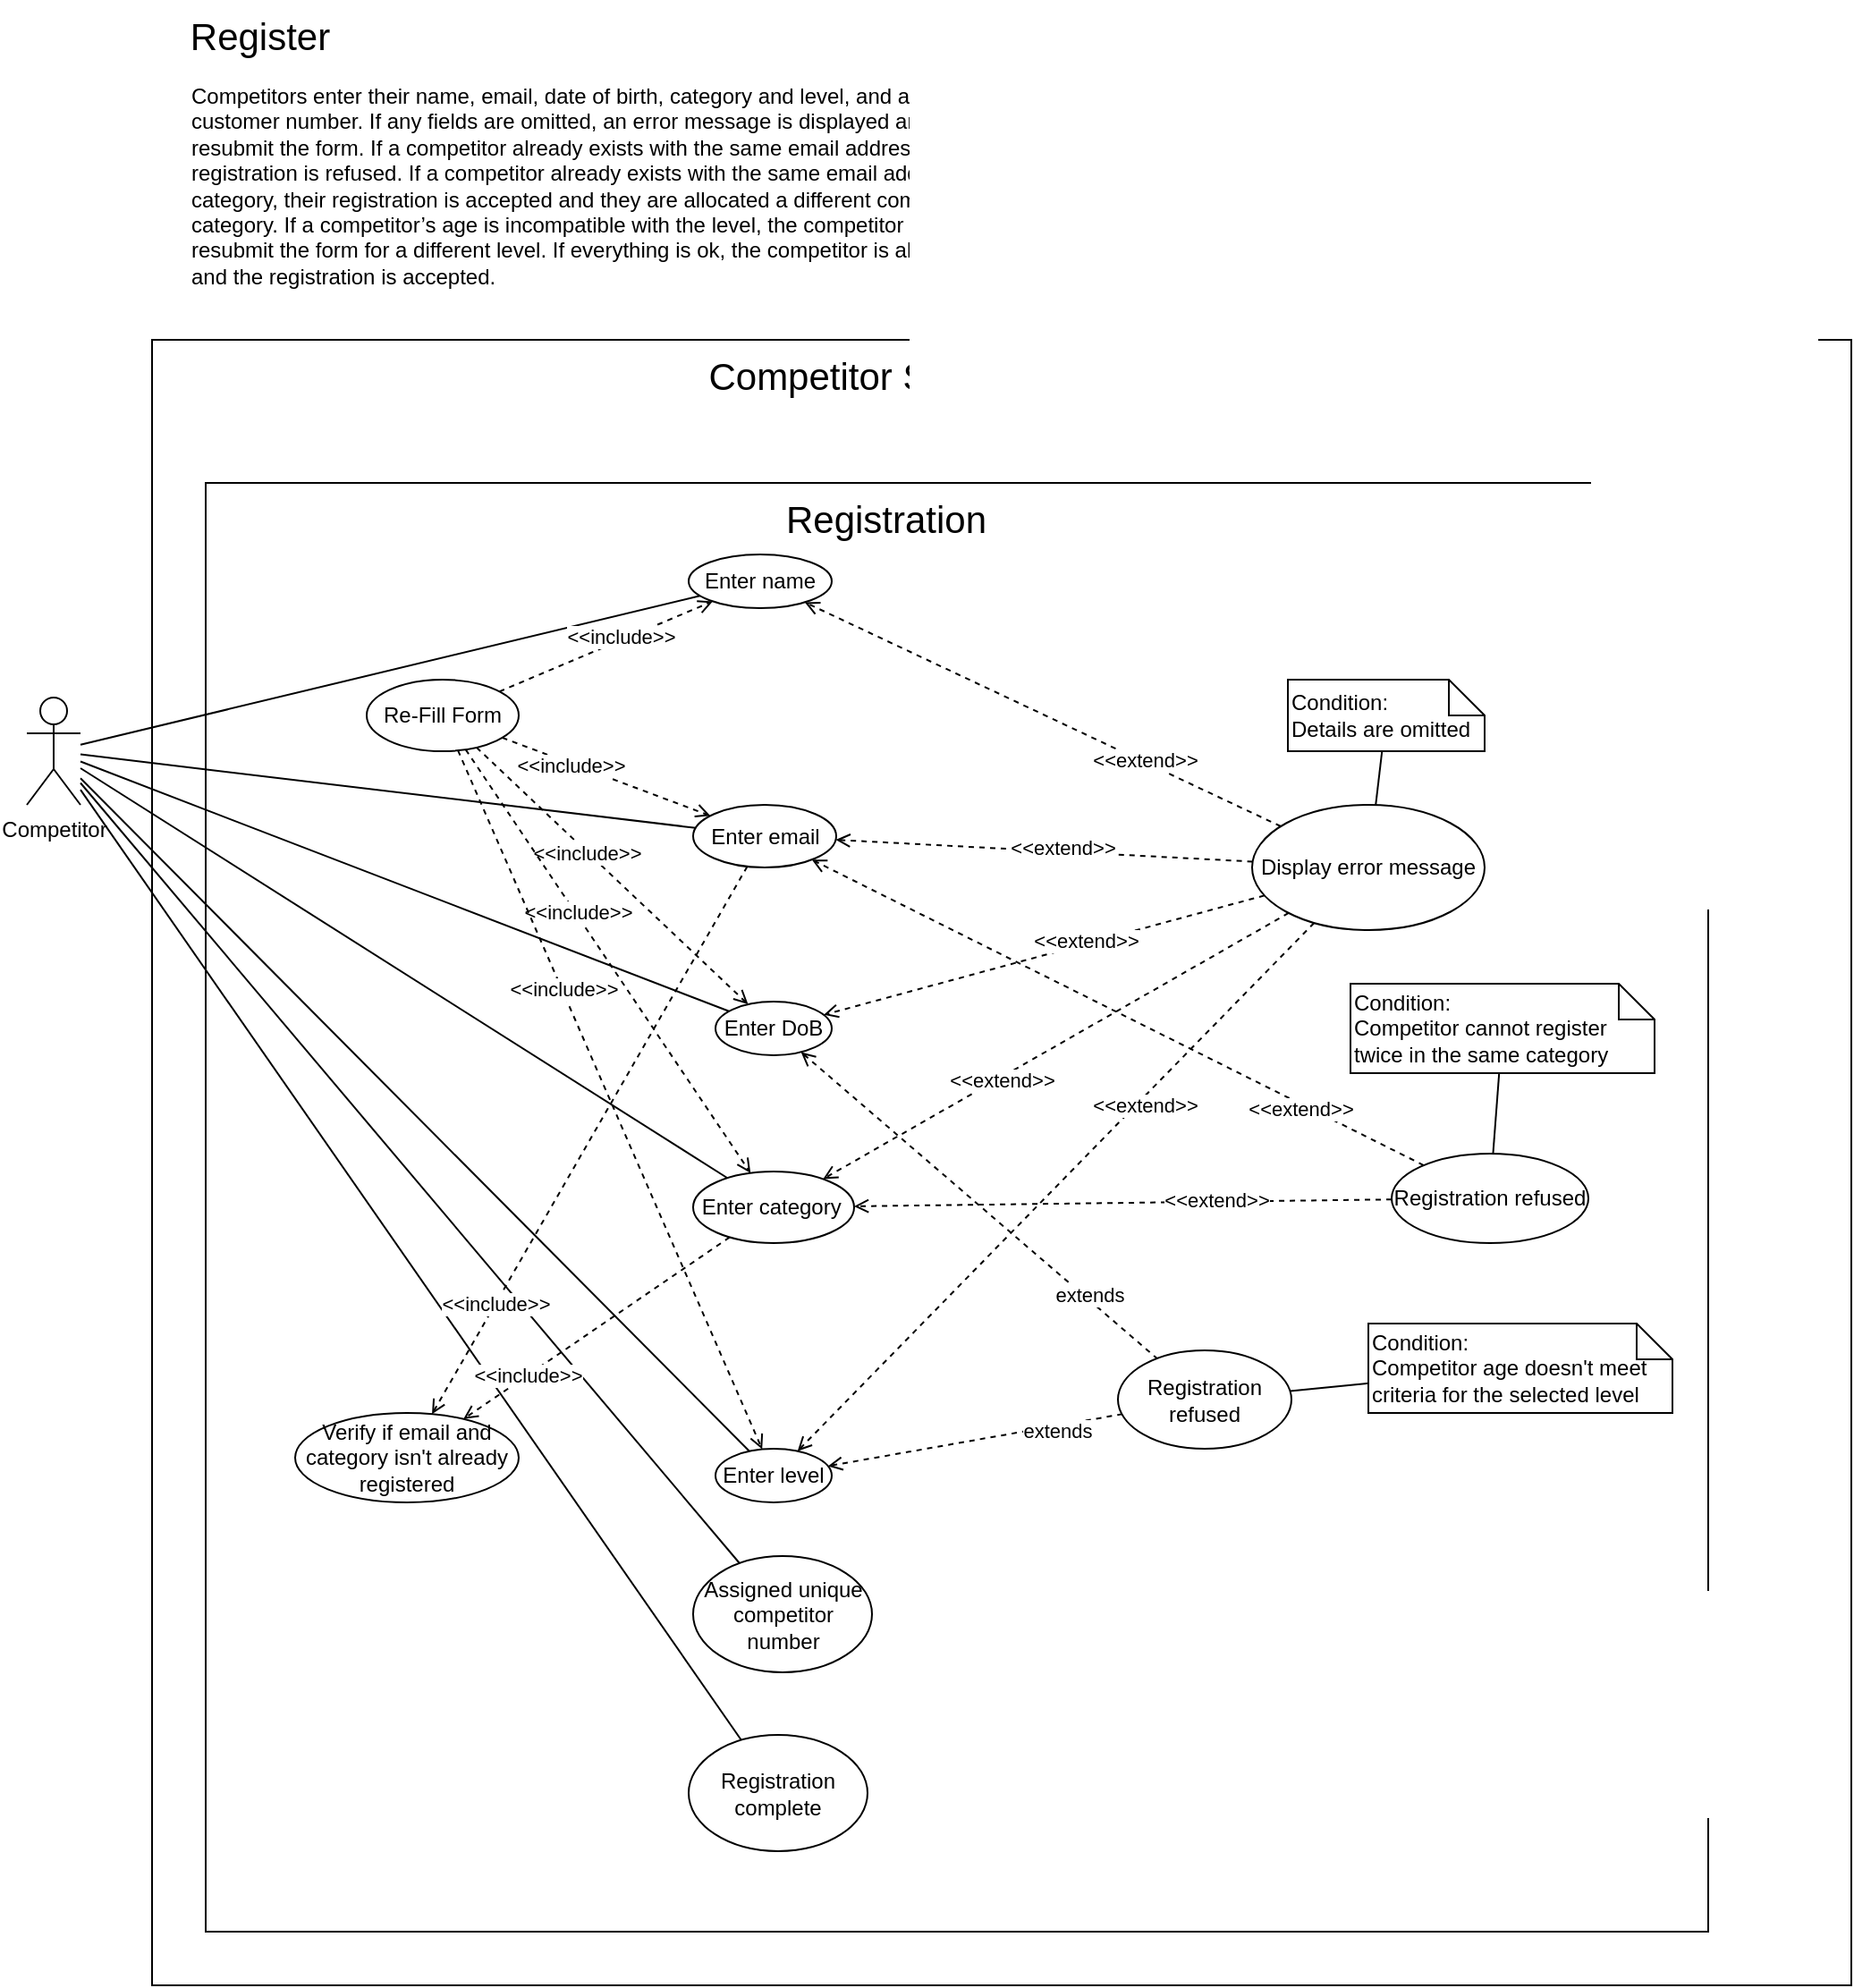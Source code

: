 <mxfile version="20.8.3" type="device" pages="3"><diagram id="Uf-zPR7zMlvl6-nTbNci" name="Page-1"><mxGraphModel dx="4097" dy="3289" grid="1" gridSize="10" guides="1" tooltips="1" connect="1" arrows="1" fold="1" page="1" pageScale="1" pageWidth="827" pageHeight="1169" math="0" shadow="0"><root><mxCell id="0"/><mxCell id="1" parent="0"/><mxCell id="W-rsKcLMhniB9W1H9F3j-99" value="" style="rounded=0;whiteSpace=wrap;html=1;fontSize=21;" vertex="1" parent="1"><mxGeometry x="180" y="30" width="950" height="920" as="geometry"/></mxCell><mxCell id="W-rsKcLMhniB9W1H9F3j-97" value="" style="rounded=0;whiteSpace=wrap;html=1;" vertex="1" parent="1"><mxGeometry x="210" y="110" width="840" height="810" as="geometry"/></mxCell><mxCell id="W-rsKcLMhniB9W1H9F3j-4" style="rounded=0;orthogonalLoop=1;jettySize=auto;html=1;endArrow=none;endFill=0;" edge="1" parent="1" source="W-rsKcLMhniB9W1H9F3j-1" target="W-rsKcLMhniB9W1H9F3j-3"><mxGeometry relative="1" as="geometry"/></mxCell><mxCell id="W-rsKcLMhniB9W1H9F3j-23" style="rounded=0;orthogonalLoop=1;jettySize=auto;html=1;endArrow=none;endFill=0;" edge="1" parent="1" source="W-rsKcLMhniB9W1H9F3j-1" target="W-rsKcLMhniB9W1H9F3j-12"><mxGeometry relative="1" as="geometry"><mxPoint x="230" y="270" as="targetPoint"/></mxGeometry></mxCell><mxCell id="W-rsKcLMhniB9W1H9F3j-24" style="edgeStyle=none;rounded=0;orthogonalLoop=1;jettySize=auto;html=1;endArrow=none;endFill=0;" edge="1" parent="1" source="W-rsKcLMhniB9W1H9F3j-1" target="W-rsKcLMhniB9W1H9F3j-14"><mxGeometry relative="1" as="geometry"/></mxCell><mxCell id="W-rsKcLMhniB9W1H9F3j-25" style="edgeStyle=none;rounded=0;orthogonalLoop=1;jettySize=auto;html=1;endArrow=none;endFill=0;" edge="1" parent="1" source="W-rsKcLMhniB9W1H9F3j-1" target="W-rsKcLMhniB9W1H9F3j-13"><mxGeometry relative="1" as="geometry"/></mxCell><mxCell id="W-rsKcLMhniB9W1H9F3j-26" style="edgeStyle=none;rounded=0;orthogonalLoop=1;jettySize=auto;html=1;endArrow=none;endFill=0;" edge="1" parent="1" source="W-rsKcLMhniB9W1H9F3j-1" target="W-rsKcLMhniB9W1H9F3j-15"><mxGeometry relative="1" as="geometry"/></mxCell><mxCell id="W-rsKcLMhniB9W1H9F3j-95" style="edgeStyle=none;rounded=0;orthogonalLoop=1;jettySize=auto;html=1;startArrow=none;startFill=0;endArrow=none;endFill=0;" edge="1" parent="1" source="W-rsKcLMhniB9W1H9F3j-1" target="W-rsKcLMhniB9W1H9F3j-59"><mxGeometry relative="1" as="geometry"/></mxCell><mxCell id="W-rsKcLMhniB9W1H9F3j-96" style="edgeStyle=none;rounded=0;orthogonalLoop=1;jettySize=auto;html=1;startArrow=none;startFill=0;endArrow=none;endFill=0;" edge="1" parent="1" source="W-rsKcLMhniB9W1H9F3j-1" target="W-rsKcLMhniB9W1H9F3j-94"><mxGeometry relative="1" as="geometry"/></mxCell><mxCell id="W-rsKcLMhniB9W1H9F3j-1" value="Competitor" style="shape=umlActor;verticalLabelPosition=bottom;verticalAlign=top;html=1;outlineConnect=0;" vertex="1" parent="1"><mxGeometry x="110" y="230" width="30" height="60" as="geometry"/></mxCell><mxCell id="W-rsKcLMhniB9W1H9F3j-2" value="Register" style="text;html=1;align=center;verticalAlign=middle;resizable=0;points=[];autosize=1;strokeColor=none;fillColor=none;fontSize=21;" vertex="1" parent="1"><mxGeometry x="190" y="-160" width="100" height="40" as="geometry"/></mxCell><mxCell id="W-rsKcLMhniB9W1H9F3j-3" value="Enter name" style="ellipse;whiteSpace=wrap;html=1;" vertex="1" parent="1"><mxGeometry x="480" y="150" width="80" height="30" as="geometry"/></mxCell><mxCell id="W-rsKcLMhniB9W1H9F3j-61" style="edgeStyle=none;rounded=0;orthogonalLoop=1;jettySize=auto;html=1;dashed=1;startArrow=none;startFill=0;endArrow=open;endFill=0;" edge="1" parent="1" source="W-rsKcLMhniB9W1H9F3j-9" target="W-rsKcLMhniB9W1H9F3j-12"><mxGeometry relative="1" as="geometry"/></mxCell><mxCell id="W-rsKcLMhniB9W1H9F3j-67" value="&amp;lt;&amp;lt;extend&amp;gt;&amp;gt;" style="edgeLabel;html=1;align=center;verticalAlign=middle;resizable=0;points=[];" vertex="1" connectable="0" parent="W-rsKcLMhniB9W1H9F3j-61"><mxGeometry x="-0.086" y="-2" relative="1" as="geometry"><mxPoint as="offset"/></mxGeometry></mxCell><mxCell id="W-rsKcLMhniB9W1H9F3j-62" style="edgeStyle=none;rounded=0;orthogonalLoop=1;jettySize=auto;html=1;dashed=1;startArrow=none;startFill=0;endArrow=open;endFill=0;" edge="1" parent="1" source="W-rsKcLMhniB9W1H9F3j-9" target="W-rsKcLMhniB9W1H9F3j-3"><mxGeometry relative="1" as="geometry"/></mxCell><mxCell id="W-rsKcLMhniB9W1H9F3j-68" value="&amp;lt;&amp;lt;extend&amp;gt;&amp;gt;" style="edgeLabel;html=1;align=center;verticalAlign=middle;resizable=0;points=[];" vertex="1" connectable="0" parent="W-rsKcLMhniB9W1H9F3j-62"><mxGeometry x="-0.427" y="-1" relative="1" as="geometry"><mxPoint as="offset"/></mxGeometry></mxCell><mxCell id="W-rsKcLMhniB9W1H9F3j-63" style="edgeStyle=none;rounded=0;orthogonalLoop=1;jettySize=auto;html=1;dashed=1;startArrow=none;startFill=0;endArrow=open;endFill=0;" edge="1" parent="1" source="W-rsKcLMhniB9W1H9F3j-9" target="W-rsKcLMhniB9W1H9F3j-14"><mxGeometry relative="1" as="geometry"/></mxCell><mxCell id="W-rsKcLMhniB9W1H9F3j-66" value="&amp;lt;&amp;lt;extend&amp;gt;&amp;gt;" style="edgeLabel;html=1;align=center;verticalAlign=middle;resizable=0;points=[];" vertex="1" connectable="0" parent="W-rsKcLMhniB9W1H9F3j-63"><mxGeometry x="-0.188" y="-2" relative="1" as="geometry"><mxPoint as="offset"/></mxGeometry></mxCell><mxCell id="W-rsKcLMhniB9W1H9F3j-64" style="edgeStyle=none;rounded=0;orthogonalLoop=1;jettySize=auto;html=1;dashed=1;startArrow=none;startFill=0;endArrow=open;endFill=0;" edge="1" parent="1" source="W-rsKcLMhniB9W1H9F3j-9" target="W-rsKcLMhniB9W1H9F3j-13"><mxGeometry relative="1" as="geometry"/></mxCell><mxCell id="W-rsKcLMhniB9W1H9F3j-65" value="&amp;lt;&amp;lt;extend&amp;gt;&amp;gt;" style="edgeLabel;html=1;align=center;verticalAlign=middle;resizable=0;points=[];" vertex="1" connectable="0" parent="W-rsKcLMhniB9W1H9F3j-64"><mxGeometry x="0.239" y="1" relative="1" as="geometry"><mxPoint as="offset"/></mxGeometry></mxCell><mxCell id="W-rsKcLMhniB9W1H9F3j-69" style="edgeStyle=none;rounded=0;orthogonalLoop=1;jettySize=auto;html=1;dashed=1;startArrow=none;startFill=0;endArrow=open;endFill=0;" edge="1" parent="1" source="W-rsKcLMhniB9W1H9F3j-9" target="W-rsKcLMhniB9W1H9F3j-15"><mxGeometry relative="1" as="geometry"/></mxCell><mxCell id="W-rsKcLMhniB9W1H9F3j-70" value="&amp;lt;&amp;lt;extend&amp;gt;&amp;gt;" style="edgeLabel;html=1;align=center;verticalAlign=middle;resizable=0;points=[];" vertex="1" connectable="0" parent="W-rsKcLMhniB9W1H9F3j-69"><mxGeometry x="-0.328" y="3" relative="1" as="geometry"><mxPoint as="offset"/></mxGeometry></mxCell><mxCell id="W-rsKcLMhniB9W1H9F3j-9" value="Display error message" style="ellipse;whiteSpace=wrap;html=1;" vertex="1" parent="1"><mxGeometry x="795" y="290" width="130" height="70" as="geometry"/></mxCell><mxCell id="W-rsKcLMhniB9W1H9F3j-54" style="edgeStyle=none;rounded=0;orthogonalLoop=1;jettySize=auto;html=1;endArrow=open;endFill=0;startArrow=none;startFill=0;dashed=1;" edge="1" parent="1" source="W-rsKcLMhniB9W1H9F3j-12" target="W-rsKcLMhniB9W1H9F3j-53"><mxGeometry relative="1" as="geometry"/></mxCell><mxCell id="W-rsKcLMhniB9W1H9F3j-57" value="&amp;lt;&amp;lt;include&amp;gt;&amp;gt;" style="edgeLabel;html=1;align=center;verticalAlign=middle;resizable=0;points=[];" vertex="1" connectable="0" parent="W-rsKcLMhniB9W1H9F3j-54"><mxGeometry x="0.596" relative="1" as="geometry"><mxPoint as="offset"/></mxGeometry></mxCell><mxCell id="W-rsKcLMhniB9W1H9F3j-12" value="Enter email" style="ellipse;whiteSpace=wrap;html=1;" vertex="1" parent="1"><mxGeometry x="482.5" y="290" width="80" height="35" as="geometry"/></mxCell><mxCell id="W-rsKcLMhniB9W1H9F3j-55" style="edgeStyle=none;rounded=0;orthogonalLoop=1;jettySize=auto;html=1;dashed=1;startArrow=none;startFill=0;endArrow=open;endFill=0;" edge="1" parent="1" source="W-rsKcLMhniB9W1H9F3j-13" target="W-rsKcLMhniB9W1H9F3j-53"><mxGeometry relative="1" as="geometry"/></mxCell><mxCell id="W-rsKcLMhniB9W1H9F3j-56" value="&amp;lt;&amp;lt;include&amp;gt;&amp;gt;" style="edgeLabel;html=1;align=center;verticalAlign=middle;resizable=0;points=[];" vertex="1" connectable="0" parent="W-rsKcLMhniB9W1H9F3j-55"><mxGeometry x="0.519" relative="1" as="geometry"><mxPoint as="offset"/></mxGeometry></mxCell><mxCell id="W-rsKcLMhniB9W1H9F3j-13" value="Enter category&amp;nbsp;" style="ellipse;whiteSpace=wrap;html=1;" vertex="1" parent="1"><mxGeometry x="482.5" y="495" width="90" height="40" as="geometry"/></mxCell><mxCell id="W-rsKcLMhniB9W1H9F3j-84" style="edgeStyle=none;rounded=0;orthogonalLoop=1;jettySize=auto;html=1;dashed=1;startArrow=open;startFill=0;endArrow=none;endFill=0;" edge="1" parent="1" source="W-rsKcLMhniB9W1H9F3j-14" target="W-rsKcLMhniB9W1H9F3j-86"><mxGeometry relative="1" as="geometry"><mxPoint x="740.0" y="610" as="targetPoint"/></mxGeometry></mxCell><mxCell id="W-rsKcLMhniB9W1H9F3j-87" value="extends" style="edgeLabel;html=1;align=center;verticalAlign=middle;resizable=0;points=[];" vertex="1" connectable="0" parent="W-rsKcLMhniB9W1H9F3j-84"><mxGeometry x="0.604" y="2" relative="1" as="geometry"><mxPoint as="offset"/></mxGeometry></mxCell><mxCell id="W-rsKcLMhniB9W1H9F3j-14" value="Enter DoB" style="ellipse;whiteSpace=wrap;html=1;" vertex="1" parent="1"><mxGeometry x="495" y="400" width="65" height="30" as="geometry"/></mxCell><mxCell id="W-rsKcLMhniB9W1H9F3j-85" style="edgeStyle=none;rounded=0;orthogonalLoop=1;jettySize=auto;html=1;dashed=1;startArrow=open;startFill=0;endArrow=none;endFill=0;" edge="1" parent="1" source="W-rsKcLMhniB9W1H9F3j-15" target="W-rsKcLMhniB9W1H9F3j-86"><mxGeometry relative="1" as="geometry"><mxPoint x="720.0" y="640" as="targetPoint"/></mxGeometry></mxCell><mxCell id="W-rsKcLMhniB9W1H9F3j-88" value="extends" style="edgeLabel;html=1;align=center;verticalAlign=middle;resizable=0;points=[];" vertex="1" connectable="0" parent="W-rsKcLMhniB9W1H9F3j-85"><mxGeometry x="0.545" y="-3" relative="1" as="geometry"><mxPoint as="offset"/></mxGeometry></mxCell><mxCell id="W-rsKcLMhniB9W1H9F3j-15" value="Enter level" style="ellipse;whiteSpace=wrap;html=1;" vertex="1" parent="1"><mxGeometry x="495" y="650" width="65" height="30" as="geometry"/></mxCell><mxCell id="W-rsKcLMhniB9W1H9F3j-43" style="edgeStyle=none;rounded=0;orthogonalLoop=1;jettySize=auto;html=1;endArrow=open;endFill=0;dashed=1;" edge="1" parent="1" source="W-rsKcLMhniB9W1H9F3j-41" target="W-rsKcLMhniB9W1H9F3j-12"><mxGeometry relative="1" as="geometry"/></mxCell><mxCell id="W-rsKcLMhniB9W1H9F3j-45" value="&amp;lt;&amp;lt;extend&amp;gt;&amp;gt;" style="edgeLabel;html=1;align=center;verticalAlign=middle;resizable=0;points=[];" vertex="1" connectable="0" parent="W-rsKcLMhniB9W1H9F3j-43"><mxGeometry x="-0.654" y="1" relative="1" as="geometry"><mxPoint x="-10" y="-3" as="offset"/></mxGeometry></mxCell><mxCell id="W-rsKcLMhniB9W1H9F3j-44" style="edgeStyle=none;rounded=0;orthogonalLoop=1;jettySize=auto;html=1;dashed=1;endArrow=open;endFill=0;" edge="1" parent="1" source="W-rsKcLMhniB9W1H9F3j-41" target="W-rsKcLMhniB9W1H9F3j-13"><mxGeometry relative="1" as="geometry"/></mxCell><mxCell id="W-rsKcLMhniB9W1H9F3j-46" value="&amp;lt;&amp;lt;extend&amp;gt;&amp;gt;" style="edgeLabel;html=1;align=center;verticalAlign=middle;resizable=0;points=[];" vertex="1" connectable="0" parent="W-rsKcLMhniB9W1H9F3j-44"><mxGeometry x="-0.343" y="-1" relative="1" as="geometry"><mxPoint as="offset"/></mxGeometry></mxCell><mxCell id="W-rsKcLMhniB9W1H9F3j-41" value="Registration refused" style="ellipse;whiteSpace=wrap;html=1;" vertex="1" parent="1"><mxGeometry x="873.01" y="485" width="110" height="50" as="geometry"/></mxCell><mxCell id="W-rsKcLMhniB9W1H9F3j-71" style="edgeStyle=none;rounded=0;orthogonalLoop=1;jettySize=auto;html=1;startArrow=none;startFill=0;endArrow=none;endFill=0;" edge="1" parent="1" source="W-rsKcLMhniB9W1H9F3j-51" target="W-rsKcLMhniB9W1H9F3j-9"><mxGeometry relative="1" as="geometry"/></mxCell><mxCell id="W-rsKcLMhniB9W1H9F3j-51" value="Condition:&lt;br&gt;&lt;span style=&quot;text-align: center;&quot;&gt;Details are&amp;nbsp;&lt;/span&gt;omitted" style="shape=note;size=20;whiteSpace=wrap;html=1;align=left;" vertex="1" parent="1"><mxGeometry x="815" y="220" width="110" height="40" as="geometry"/></mxCell><mxCell id="W-rsKcLMhniB9W1H9F3j-72" style="edgeStyle=none;rounded=0;orthogonalLoop=1;jettySize=auto;html=1;startArrow=none;startFill=0;endArrow=none;endFill=0;" edge="1" parent="1" source="W-rsKcLMhniB9W1H9F3j-52" target="W-rsKcLMhniB9W1H9F3j-41"><mxGeometry relative="1" as="geometry"/></mxCell><mxCell id="W-rsKcLMhniB9W1H9F3j-52" value="Condition:&lt;br&gt;&lt;span style=&quot;text-align: center;&quot;&gt;Competitor cannot register twice in the same category&lt;/span&gt;" style="shape=note;size=20;whiteSpace=wrap;html=1;align=left;" vertex="1" parent="1"><mxGeometry x="850" y="390" width="170" height="50" as="geometry"/></mxCell><mxCell id="W-rsKcLMhniB9W1H9F3j-53" value="Verify if email and category isn't already registered" style="ellipse;whiteSpace=wrap;html=1;" vertex="1" parent="1"><mxGeometry x="260" y="630" width="125" height="50" as="geometry"/></mxCell><mxCell id="W-rsKcLMhniB9W1H9F3j-58" value="Competitors enter their name, email, date of birth, category and level, and are supplied with a unique customer number. If any fields are omitted, an error message is displayed and the competitor is asked to resubmit the form. If a competitor already exists with the same email address and the same category, the registration is refused. If a competitor already exists with the same email address and for a different category, their registration is accepted and they are allocated a different competitor number for this category. If a competitor’s age is incompatible with the level, the competitor is offered the opportunity to resubmit the form for a different&amp;nbsp;level. If everything is ok, the competitor is allocated a customer number and the registration is accepted." style="text;whiteSpace=wrap;html=1;" vertex="1" parent="1"><mxGeometry x="200" y="-120" width="560" height="130" as="geometry"/></mxCell><mxCell id="W-rsKcLMhniB9W1H9F3j-59" value="Assigned unique competitor number" style="ellipse;whiteSpace=wrap;html=1;" vertex="1" parent="1"><mxGeometry x="482.5" y="710" width="100" height="65" as="geometry"/></mxCell><mxCell id="W-rsKcLMhniB9W1H9F3j-74" style="edgeStyle=none;rounded=0;orthogonalLoop=1;jettySize=auto;html=1;startArrow=none;startFill=0;endArrow=open;endFill=0;dashed=1;" edge="1" parent="1" source="W-rsKcLMhniB9W1H9F3j-73" target="W-rsKcLMhniB9W1H9F3j-3"><mxGeometry relative="1" as="geometry"/></mxCell><mxCell id="W-rsKcLMhniB9W1H9F3j-79" value="&amp;lt;&amp;lt;include&amp;gt;&amp;gt;" style="edgeLabel;html=1;align=center;verticalAlign=middle;resizable=0;points=[];" vertex="1" connectable="0" parent="W-rsKcLMhniB9W1H9F3j-74"><mxGeometry x="0.153" y="2" relative="1" as="geometry"><mxPoint as="offset"/></mxGeometry></mxCell><mxCell id="W-rsKcLMhniB9W1H9F3j-75" style="edgeStyle=none;rounded=0;orthogonalLoop=1;jettySize=auto;html=1;dashed=1;startArrow=none;startFill=0;endArrow=open;endFill=0;" edge="1" parent="1" source="W-rsKcLMhniB9W1H9F3j-73" target="W-rsKcLMhniB9W1H9F3j-12"><mxGeometry relative="1" as="geometry"/></mxCell><mxCell id="W-rsKcLMhniB9W1H9F3j-80" value="&amp;lt;&amp;lt;include&amp;gt;&amp;gt;" style="edgeLabel;html=1;align=center;verticalAlign=middle;resizable=0;points=[];" vertex="1" connectable="0" parent="W-rsKcLMhniB9W1H9F3j-75"><mxGeometry x="-0.35" y="-1" relative="1" as="geometry"><mxPoint as="offset"/></mxGeometry></mxCell><mxCell id="W-rsKcLMhniB9W1H9F3j-76" style="edgeStyle=none;rounded=0;orthogonalLoop=1;jettySize=auto;html=1;dashed=1;startArrow=none;startFill=0;endArrow=open;endFill=0;" edge="1" parent="1" source="W-rsKcLMhniB9W1H9F3j-73" target="W-rsKcLMhniB9W1H9F3j-14"><mxGeometry relative="1" as="geometry"/></mxCell><mxCell id="W-rsKcLMhniB9W1H9F3j-81" value="&amp;lt;&amp;lt;include&amp;gt;&amp;gt;" style="edgeLabel;html=1;align=center;verticalAlign=middle;resizable=0;points=[];" vertex="1" connectable="0" parent="W-rsKcLMhniB9W1H9F3j-76"><mxGeometry x="-0.185" relative="1" as="geometry"><mxPoint as="offset"/></mxGeometry></mxCell><mxCell id="W-rsKcLMhniB9W1H9F3j-77" style="edgeStyle=none;rounded=0;orthogonalLoop=1;jettySize=auto;html=1;dashed=1;startArrow=none;startFill=0;endArrow=open;endFill=0;" edge="1" parent="1" source="W-rsKcLMhniB9W1H9F3j-73" target="W-rsKcLMhniB9W1H9F3j-13"><mxGeometry relative="1" as="geometry"/></mxCell><mxCell id="W-rsKcLMhniB9W1H9F3j-82" value="&amp;lt;&amp;lt;include&amp;gt;&amp;gt;" style="edgeLabel;html=1;align=center;verticalAlign=middle;resizable=0;points=[];" vertex="1" connectable="0" parent="W-rsKcLMhniB9W1H9F3j-77"><mxGeometry x="-0.233" y="1" relative="1" as="geometry"><mxPoint as="offset"/></mxGeometry></mxCell><mxCell id="W-rsKcLMhniB9W1H9F3j-78" style="edgeStyle=none;rounded=0;orthogonalLoop=1;jettySize=auto;html=1;dashed=1;startArrow=none;startFill=0;endArrow=open;endFill=0;" edge="1" parent="1" source="W-rsKcLMhniB9W1H9F3j-73" target="W-rsKcLMhniB9W1H9F3j-15"><mxGeometry relative="1" as="geometry"/></mxCell><mxCell id="W-rsKcLMhniB9W1H9F3j-83" value="&amp;lt;&amp;lt;include&amp;gt;&amp;gt;" style="edgeLabel;html=1;align=center;verticalAlign=middle;resizable=0;points=[];" vertex="1" connectable="0" parent="W-rsKcLMhniB9W1H9F3j-78"><mxGeometry x="-0.316" y="1" relative="1" as="geometry"><mxPoint as="offset"/></mxGeometry></mxCell><mxCell id="W-rsKcLMhniB9W1H9F3j-73" value="Re-Fill Form" style="ellipse;whiteSpace=wrap;html=1;" vertex="1" parent="1"><mxGeometry x="300" y="220" width="85" height="40" as="geometry"/></mxCell><mxCell id="W-rsKcLMhniB9W1H9F3j-86" value="Registration refused" style="ellipse;whiteSpace=wrap;html=1;" vertex="1" parent="1"><mxGeometry x="720" y="595" width="96.99" height="55" as="geometry"/></mxCell><mxCell id="W-rsKcLMhniB9W1H9F3j-90" style="edgeStyle=none;rounded=0;orthogonalLoop=1;jettySize=auto;html=1;startArrow=none;startFill=0;endArrow=none;endFill=0;" edge="1" parent="1" source="W-rsKcLMhniB9W1H9F3j-89" target="W-rsKcLMhniB9W1H9F3j-86"><mxGeometry relative="1" as="geometry"><mxPoint x="890.0" y="670" as="targetPoint"/></mxGeometry></mxCell><mxCell id="W-rsKcLMhniB9W1H9F3j-89" value="Condition:&lt;br&gt;&lt;span style=&quot;text-align: center;&quot;&gt;Competitor age doesn't meet criteria for the selected level&lt;/span&gt;" style="shape=note;size=20;whiteSpace=wrap;html=1;align=left;" vertex="1" parent="1"><mxGeometry x="860" y="580" width="170" height="50" as="geometry"/></mxCell><mxCell id="W-rsKcLMhniB9W1H9F3j-94" value="Registration complete" style="ellipse;whiteSpace=wrap;html=1;" vertex="1" parent="1"><mxGeometry x="480" y="810" width="100" height="65" as="geometry"/></mxCell><mxCell id="W-rsKcLMhniB9W1H9F3j-98" value="Registration" style="text;html=1;align=center;verticalAlign=middle;resizable=0;points=[];autosize=1;strokeColor=none;fillColor=none;fontSize=21;" vertex="1" parent="1"><mxGeometry x="520" y="110" width="140" height="40" as="geometry"/></mxCell><mxCell id="W-rsKcLMhniB9W1H9F3j-100" value="Competitor System" style="text;html=1;align=center;verticalAlign=middle;resizable=0;points=[];autosize=1;strokeColor=none;fillColor=none;fontSize=21;" vertex="1" parent="1"><mxGeometry x="480" y="30" width="200" height="40" as="geometry"/></mxCell></root></mxGraphModel></diagram><diagram id="6nl9GYfClLjOG85nQOZs" name="Page-2"><mxGraphModel dx="989" dy="1681" grid="1" gridSize="10" guides="1" tooltips="1" connect="1" arrows="1" fold="1" page="1" pageScale="1" pageWidth="827" pageHeight="1169" math="0" shadow="0"><root><mxCell id="0"/><mxCell id="1" parent="0"/><mxCell id="SHvsaVAs5yY8wgh_gVxy-21" value="" style="rounded=0;whiteSpace=wrap;html=1;fontSize=21;" vertex="1" parent="1"><mxGeometry x="230" y="60" width="520" height="520" as="geometry"/></mxCell><mxCell id="SHvsaVAs5yY8wgh_gVxy-17" value="" style="rounded=0;whiteSpace=wrap;html=1;fontSize=12;" vertex="1" parent="1"><mxGeometry x="260" y="105" width="440" height="440" as="geometry"/></mxCell><mxCell id="3AHPDr1v3Avoeongs66_-5" style="edgeStyle=none;rounded=0;orthogonalLoop=1;jettySize=auto;html=1;fontSize=21;startArrow=none;startFill=0;endArrow=none;endFill=0;" edge="1" parent="1" source="3AHPDr1v3Avoeongs66_-1" target="3AHPDr1v3Avoeongs66_-2"><mxGeometry relative="1" as="geometry"/></mxCell><mxCell id="3AHPDr1v3Avoeongs66_-1" value="&lt;font style=&quot;font-size: 12px;&quot;&gt;Member of Staff&lt;/font&gt;" style="shape=umlActor;verticalLabelPosition=bottom;verticalAlign=top;html=1;outlineConnect=0;fontSize=21;" vertex="1" parent="1"><mxGeometry x="130" y="170" width="30" height="60" as="geometry"/></mxCell><mxCell id="SHvsaVAs5yY8wgh_gVxy-4" style="edgeStyle=none;rounded=0;orthogonalLoop=1;jettySize=auto;html=1;fontSize=12;startArrow=none;startFill=0;endArrow=open;endFill=0;startSize=6;endSize=6;dashed=1;" edge="1" parent="1" source="3AHPDr1v3Avoeongs66_-2" target="SHvsaVAs5yY8wgh_gVxy-3"><mxGeometry relative="1" as="geometry"/></mxCell><mxCell id="SHvsaVAs5yY8wgh_gVxy-5" value="&amp;lt;&amp;lt;include&amp;gt;&amp;gt;" style="edgeLabel;html=1;align=center;verticalAlign=middle;resizable=0;points=[];fontSize=12;" vertex="1" connectable="0" parent="SHvsaVAs5yY8wgh_gVxy-4"><mxGeometry x="0.312" y="2" relative="1" as="geometry"><mxPoint as="offset"/></mxGeometry></mxCell><mxCell id="3AHPDr1v3Avoeongs66_-2" value="&lt;font style=&quot;font-size: 12px;&quot;&gt;Search Competitor by number&lt;/font&gt;" style="ellipse;whiteSpace=wrap;html=1;fontSize=21;" vertex="1" parent="1"><mxGeometry x="320" y="150" width="160" height="60" as="geometry"/></mxCell><mxCell id="3AHPDr1v3Avoeongs66_-7" style="edgeStyle=none;rounded=0;orthogonalLoop=1;jettySize=auto;html=1;fontSize=21;startArrow=none;startFill=0;endArrow=open;endFill=0;dashed=1;startSize=6;endSize=6;" edge="1" parent="1" source="3AHPDr1v3Avoeongs66_-6" target="3AHPDr1v3Avoeongs66_-2"><mxGeometry relative="1" as="geometry"/></mxCell><mxCell id="3AHPDr1v3Avoeongs66_-8" value="&amp;lt;&amp;lt;extend&amp;gt;&amp;gt;" style="edgeLabel;html=1;align=center;verticalAlign=middle;resizable=0;points=[];fontSize=12;" vertex="1" connectable="0" parent="3AHPDr1v3Avoeongs66_-7"><mxGeometry x="-0.397" relative="1" as="geometry"><mxPoint as="offset"/></mxGeometry></mxCell><mxCell id="3AHPDr1v3Avoeongs66_-6" value="&lt;font style=&quot;font-size: 12px;&quot;&gt;Not Found&lt;/font&gt;" style="ellipse;whiteSpace=wrap;html=1;fontSize=11;" vertex="1" parent="1"><mxGeometry x="534.18" y="230" width="80" height="40" as="geometry"/></mxCell><mxCell id="SHvsaVAs5yY8wgh_gVxy-2" style="edgeStyle=none;rounded=0;orthogonalLoop=1;jettySize=auto;html=1;fontSize=12;startArrow=none;startFill=0;endArrow=none;endFill=0;startSize=6;endSize=11;" edge="1" parent="1" source="SHvsaVAs5yY8wgh_gVxy-1" target="3AHPDr1v3Avoeongs66_-6"><mxGeometry relative="1" as="geometry"/></mxCell><mxCell id="SHvsaVAs5yY8wgh_gVxy-1" value="Condition:&lt;br&gt;&lt;span style=&quot;text-align: center;&quot;&gt;Competitor not found&lt;/span&gt;" style="shape=note;size=20;whiteSpace=wrap;html=1;align=left;" vertex="1" parent="1"><mxGeometry x="534.18" y="290" width="120" height="40" as="geometry"/></mxCell><mxCell id="SHvsaVAs5yY8wgh_gVxy-10" style="edgeStyle=none;rounded=0;orthogonalLoop=1;jettySize=auto;html=1;fontSize=12;startArrow=none;startFill=0;endArrow=open;endFill=0;startSize=6;endSize=6;dashed=1;" edge="1" parent="1" source="SHvsaVAs5yY8wgh_gVxy-3" target="SHvsaVAs5yY8wgh_gVxy-7"><mxGeometry relative="1" as="geometry"/></mxCell><mxCell id="SHvsaVAs5yY8wgh_gVxy-12" value="&amp;lt;&amp;lt;include&amp;gt;&amp;gt;" style="edgeLabel;html=1;align=center;verticalAlign=middle;resizable=0;points=[];fontSize=12;" vertex="1" connectable="0" parent="SHvsaVAs5yY8wgh_gVxy-10"><mxGeometry x="0.275" y="1" relative="1" as="geometry"><mxPoint as="offset"/></mxGeometry></mxCell><mxCell id="SHvsaVAs5yY8wgh_gVxy-11" style="edgeStyle=none;rounded=0;orthogonalLoop=1;jettySize=auto;html=1;dashed=1;fontSize=12;startArrow=none;startFill=0;endArrow=open;endFill=0;startSize=6;endSize=6;" edge="1" parent="1" source="SHvsaVAs5yY8wgh_gVxy-3" target="SHvsaVAs5yY8wgh_gVxy-6"><mxGeometry relative="1" as="geometry"/></mxCell><mxCell id="SHvsaVAs5yY8wgh_gVxy-13" value="&amp;lt;&amp;lt;include&amp;gt;&amp;gt;" style="edgeLabel;html=1;align=center;verticalAlign=middle;resizable=0;points=[];fontSize=12;" vertex="1" connectable="0" parent="SHvsaVAs5yY8wgh_gVxy-11"><mxGeometry x="0.33" relative="1" as="geometry"><mxPoint as="offset"/></mxGeometry></mxCell><mxCell id="SHvsaVAs5yY8wgh_gVxy-15" style="edgeStyle=none;rounded=0;orthogonalLoop=1;jettySize=auto;html=1;dashed=1;fontSize=12;startArrow=none;startFill=0;endArrow=open;endFill=0;startSize=6;endSize=6;" edge="1" parent="1" source="SHvsaVAs5yY8wgh_gVxy-3" target="SHvsaVAs5yY8wgh_gVxy-14"><mxGeometry relative="1" as="geometry"/></mxCell><mxCell id="SHvsaVAs5yY8wgh_gVxy-16" value="&amp;lt;&amp;lt;include&amp;gt;&amp;gt;" style="edgeLabel;html=1;align=center;verticalAlign=middle;resizable=0;points=[];fontSize=12;" vertex="1" connectable="0" parent="SHvsaVAs5yY8wgh_gVxy-15"><mxGeometry x="0.685" relative="1" as="geometry"><mxPoint as="offset"/></mxGeometry></mxCell><mxCell id="SHvsaVAs5yY8wgh_gVxy-3" value="&lt;span style=&quot;font-size: 12px;&quot;&gt;View Details&lt;/span&gt;" style="ellipse;whiteSpace=wrap;html=1;fontSize=21;" vertex="1" parent="1"><mxGeometry x="370" y="290" width="120" height="50" as="geometry"/></mxCell><mxCell id="SHvsaVAs5yY8wgh_gVxy-6" value="&lt;span style=&quot;font-size: 12px;&quot;&gt;Overall scores&lt;/span&gt;" style="ellipse;whiteSpace=wrap;html=1;fontSize=21;" vertex="1" parent="1"><mxGeometry x="270" y="380" width="120" height="50" as="geometry"/></mxCell><mxCell id="SHvsaVAs5yY8wgh_gVxy-7" value="&lt;span style=&quot;font-size: 12px;&quot;&gt;Basic details&lt;/span&gt;" style="ellipse;whiteSpace=wrap;html=1;fontSize=21;" vertex="1" parent="1"><mxGeometry x="490" y="380" width="120" height="50" as="geometry"/></mxCell><mxCell id="SHvsaVAs5yY8wgh_gVxy-9" style="edgeStyle=none;rounded=0;orthogonalLoop=1;jettySize=auto;html=1;fontSize=12;startArrow=none;startFill=0;endArrow=none;endFill=0;startSize=6;endSize=6;" edge="1" parent="1" source="SHvsaVAs5yY8wgh_gVxy-8" target="3AHPDr1v3Avoeongs66_-2"><mxGeometry relative="1" as="geometry"/></mxCell><mxCell id="SHvsaVAs5yY8wgh_gVxy-8" value="&lt;font style=&quot;font-size: 12px;&quot;&gt;Competitors&lt;/font&gt;" style="shape=umlActor;verticalLabelPosition=bottom;verticalAlign=top;html=1;outlineConnect=0;fontSize=21;" vertex="1" parent="1"><mxGeometry x="130" y="295" width="30" height="60" as="geometry"/></mxCell><mxCell id="SHvsaVAs5yY8wgh_gVxy-14" value="&lt;span style=&quot;font-size: 12px;&quot;&gt;Print Summary report&lt;/span&gt;" style="ellipse;whiteSpace=wrap;html=1;fontSize=21;" vertex="1" parent="1"><mxGeometry x="370" y="460" width="120" height="40" as="geometry"/></mxCell><mxCell id="SHvsaVAs5yY8wgh_gVxy-20" value="Search Competitor after competition" style="text;html=1;align=center;verticalAlign=middle;resizable=0;points=[];autosize=1;strokeColor=none;fillColor=none;fontSize=21;" vertex="1" parent="1"><mxGeometry x="270" y="105" width="360" height="40" as="geometry"/></mxCell><mxCell id="a7rNde08pwYHzHckRdfc-1" value="Competitor System" style="text;html=1;align=center;verticalAlign=middle;resizable=0;points=[];autosize=1;strokeColor=none;fillColor=none;fontSize=21;" vertex="1" parent="1"><mxGeometry x="334.18" y="60" width="200" height="40" as="geometry"/></mxCell><mxCell id="8ePs8jSSq58z1pXk-p-D-1" value="&lt;div style=&quot;font-size: 12px;&quot;&gt;After the competition is over, competitors and staff can search for a particular competitor using their&lt;/div&gt;&lt;div style=&quot;font-size: 12px;&quot;&gt;number, and view their details, including the basic and overall scores. They can also print out various&lt;/div&gt;&lt;div style=&quot;font-size: 12px;&quot;&gt;summary reports.&lt;/div&gt;" style="text;html=1;align=center;verticalAlign=middle;resizable=0;points=[];autosize=1;strokeColor=none;fillColor=none;fontSize=12;" vertex="1" parent="1"><mxGeometry x="220" y="-20" width="560" height="60" as="geometry"/></mxCell><mxCell id="8ePs8jSSq58z1pXk-p-D-2" value="&lt;span style=&quot;font-size: 21px;&quot;&gt;Search Competitor after competition&lt;/span&gt;" style="text;html=1;align=center;verticalAlign=middle;resizable=0;points=[];autosize=1;strokeColor=none;fillColor=none;fontSize=12;" vertex="1" parent="1"><mxGeometry x="230" y="-60" width="360" height="40" as="geometry"/></mxCell></root></mxGraphModel></diagram><diagram id="DHJVKq7oIUYowO8iMRA2" name="Page-3"><mxGraphModel dx="819" dy="1593" grid="1" gridSize="10" guides="1" tooltips="1" connect="1" arrows="1" fold="1" page="1" pageScale="1" pageWidth="827" pageHeight="1169" math="0" shadow="0"><root><mxCell id="0"/><mxCell id="1" parent="0"/><mxCell id="7hMJjOOAnBmvnAxkgZiZ-2" value="" style="rounded=0;whiteSpace=wrap;html=1;fontSize=21;" vertex="1" parent="1"><mxGeometry x="200" y="-10" width="520" height="370" as="geometry"/></mxCell><mxCell id="kXDo33ez9f8LjTa1bnsH-10" value="" style="rounded=0;whiteSpace=wrap;html=1;fontSize=12;" vertex="1" parent="1"><mxGeometry x="250" y="30" width="410" height="290" as="geometry"/></mxCell><mxCell id="w0E0FDDIsj56Lnwap-dv-3" style="edgeStyle=none;rounded=0;orthogonalLoop=1;jettySize=auto;html=1;fontSize=12;startArrow=none;startFill=0;endArrow=none;endFill=0;startSize=6;endSize=6;" edge="1" parent="1" source="w0E0FDDIsj56Lnwap-dv-1" target="kXDo33ez9f8LjTa1bnsH-3"><mxGeometry relative="1" as="geometry"><mxPoint x="294.0" y="150" as="targetPoint"/></mxGeometry></mxCell><mxCell id="OP89RjXs5MYUn-LC6JAw-2" style="edgeStyle=none;rounded=0;orthogonalLoop=1;jettySize=auto;html=1;fontSize=12;startArrow=none;startFill=0;endArrow=none;endFill=0;startSize=6;endSize=6;" edge="1" parent="1" source="w0E0FDDIsj56Lnwap-dv-1" target="OP89RjXs5MYUn-LC6JAw-1"><mxGeometry relative="1" as="geometry"/></mxCell><mxCell id="w0E0FDDIsj56Lnwap-dv-1" value="Member of Staff" style="shape=umlActor;verticalLabelPosition=bottom;verticalAlign=top;html=1;outlineConnect=0;fontSize=12;" vertex="1" parent="1"><mxGeometry x="100" y="120" width="30" height="60" as="geometry"/></mxCell><mxCell id="kXDo33ez9f8LjTa1bnsH-1" style="edgeStyle=none;rounded=0;orthogonalLoop=1;jettySize=auto;html=1;fontSize=12;startArrow=none;startFill=0;endArrow=open;endFill=0;startSize=6;endSize=6;dashed=1;" edge="1" parent="1" source="kXDo33ez9f8LjTa1bnsH-3" target="kXDo33ez9f8LjTa1bnsH-9"><mxGeometry relative="1" as="geometry"/></mxCell><mxCell id="kXDo33ez9f8LjTa1bnsH-2" value="&amp;lt;&amp;lt;include&amp;gt;&amp;gt;" style="edgeLabel;html=1;align=center;verticalAlign=middle;resizable=0;points=[];fontSize=12;" vertex="1" connectable="0" parent="kXDo33ez9f8LjTa1bnsH-1"><mxGeometry x="0.312" y="2" relative="1" as="geometry"><mxPoint as="offset"/></mxGeometry></mxCell><mxCell id="kXDo33ez9f8LjTa1bnsH-3" value="&lt;font style=&quot;font-size: 12px;&quot;&gt;Search Competitor by number&lt;/font&gt;" style="ellipse;whiteSpace=wrap;html=1;fontSize=21;" vertex="1" parent="1"><mxGeometry x="280" y="130" width="160" height="60" as="geometry"/></mxCell><mxCell id="kXDo33ez9f8LjTa1bnsH-4" style="edgeStyle=none;rounded=0;orthogonalLoop=1;jettySize=auto;html=1;fontSize=21;startArrow=none;startFill=0;endArrow=open;endFill=0;dashed=1;startSize=6;endSize=6;" edge="1" parent="1" source="kXDo33ez9f8LjTa1bnsH-6" target="kXDo33ez9f8LjTa1bnsH-3"><mxGeometry relative="1" as="geometry"/></mxCell><mxCell id="kXDo33ez9f8LjTa1bnsH-5" value="&amp;lt;&amp;lt;extend&amp;gt;&amp;gt;" style="edgeLabel;html=1;align=center;verticalAlign=middle;resizable=0;points=[];fontSize=12;" vertex="1" connectable="0" parent="kXDo33ez9f8LjTa1bnsH-4"><mxGeometry x="-0.397" relative="1" as="geometry"><mxPoint as="offset"/></mxGeometry></mxCell><mxCell id="kXDo33ez9f8LjTa1bnsH-6" value="&lt;font style=&quot;font-size: 12px;&quot;&gt;Not Found&lt;/font&gt;" style="ellipse;whiteSpace=wrap;html=1;fontSize=11;" vertex="1" parent="1"><mxGeometry x="540" y="140" width="80" height="40" as="geometry"/></mxCell><mxCell id="kXDo33ez9f8LjTa1bnsH-7" style="edgeStyle=none;rounded=0;orthogonalLoop=1;jettySize=auto;html=1;fontSize=12;startArrow=none;startFill=0;endArrow=none;endFill=0;startSize=6;endSize=11;" edge="1" parent="1" source="kXDo33ez9f8LjTa1bnsH-8" target="kXDo33ez9f8LjTa1bnsH-6"><mxGeometry relative="1" as="geometry"/></mxCell><mxCell id="kXDo33ez9f8LjTa1bnsH-8" value="Condition:&lt;br&gt;&lt;span style=&quot;text-align: center;&quot;&gt;Competitor not found&lt;/span&gt;" style="shape=note;size=20;whiteSpace=wrap;html=1;align=left;" vertex="1" parent="1"><mxGeometry x="480.0" y="80" width="120" height="40" as="geometry"/></mxCell><mxCell id="kXDo33ez9f8LjTa1bnsH-9" value="&lt;span style=&quot;font-size: 12px;&quot;&gt;Award Scores&lt;/span&gt;" style="ellipse;whiteSpace=wrap;html=1;fontSize=21;" vertex="1" parent="1"><mxGeometry x="480" y="220" width="120" height="50" as="geometry"/></mxCell><mxCell id="7hMJjOOAnBmvnAxkgZiZ-1" value="&lt;font style=&quot;font-size: 21px;&quot;&gt;Search competitor to award scores.&lt;/font&gt;" style="text;html=1;align=center;verticalAlign=middle;resizable=0;points=[];autosize=1;strokeColor=none;fillColor=none;fontSize=12;" vertex="1" parent="1"><mxGeometry x="250" y="30" width="350" height="40" as="geometry"/></mxCell><mxCell id="1FYTSRm4KMhY78pneNjz-1" value="Competitor System" style="text;html=1;align=center;verticalAlign=middle;resizable=0;points=[];autosize=1;strokeColor=none;fillColor=none;fontSize=21;" vertex="1" parent="1"><mxGeometry x="230" y="-20" width="200" height="40" as="geometry"/></mxCell><mxCell id="OP89RjXs5MYUn-LC6JAw-1" value="Request details of the results." style="ellipse;whiteSpace=wrap;html=1;fontSize=12;" vertex="1" parent="1"><mxGeometry x="290" y="240" width="140" height="50" as="geometry"/></mxCell><mxCell id="OP89RjXs5MYUn-LC6JAw-3" value="&lt;font style=&quot;font-size: 21px;&quot;&gt;Search competitor to award scores.&lt;/font&gt;" style="text;html=1;align=center;verticalAlign=middle;resizable=0;points=[];autosize=1;strokeColor=none;fillColor=none;fontSize=12;" vertex="1" parent="1"><mxGeometry x="190" y="-140" width="350" height="40" as="geometry"/></mxCell><mxCell id="OP89RjXs5MYUn-LC6JAw-4" value="On the day of the competition, competitors are awarded scores for their performance. These scores are&#10;typed into the system by a member of staff, who first searches for the competitor using their number.&#10;When all the people in a given category have competed, a staff member requests details of the results.." style="text;whiteSpace=wrap;html=1;fontSize=12;" vertex="1" parent="1"><mxGeometry x="200" y="-100" width="560" height="60" as="geometry"/></mxCell></root></mxGraphModel></diagram></mxfile>